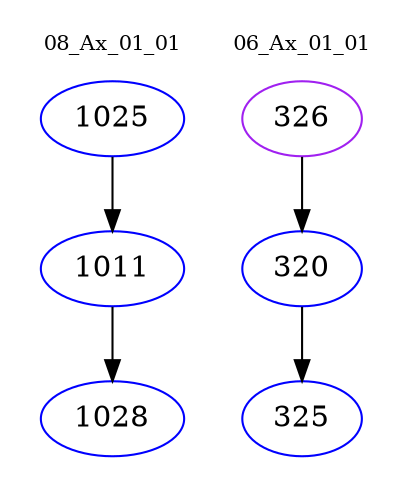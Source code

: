 digraph{
subgraph cluster_0 {
color = white
label = "08_Ax_01_01";
fontsize=10;
T0_1025 [label="1025", color="blue"]
T0_1025 -> T0_1011 [color="black"]
T0_1011 [label="1011", color="blue"]
T0_1011 -> T0_1028 [color="black"]
T0_1028 [label="1028", color="blue"]
}
subgraph cluster_1 {
color = white
label = "06_Ax_01_01";
fontsize=10;
T1_326 [label="326", color="purple"]
T1_326 -> T1_320 [color="black"]
T1_320 [label="320", color="blue"]
T1_320 -> T1_325 [color="black"]
T1_325 [label="325", color="blue"]
}
}
